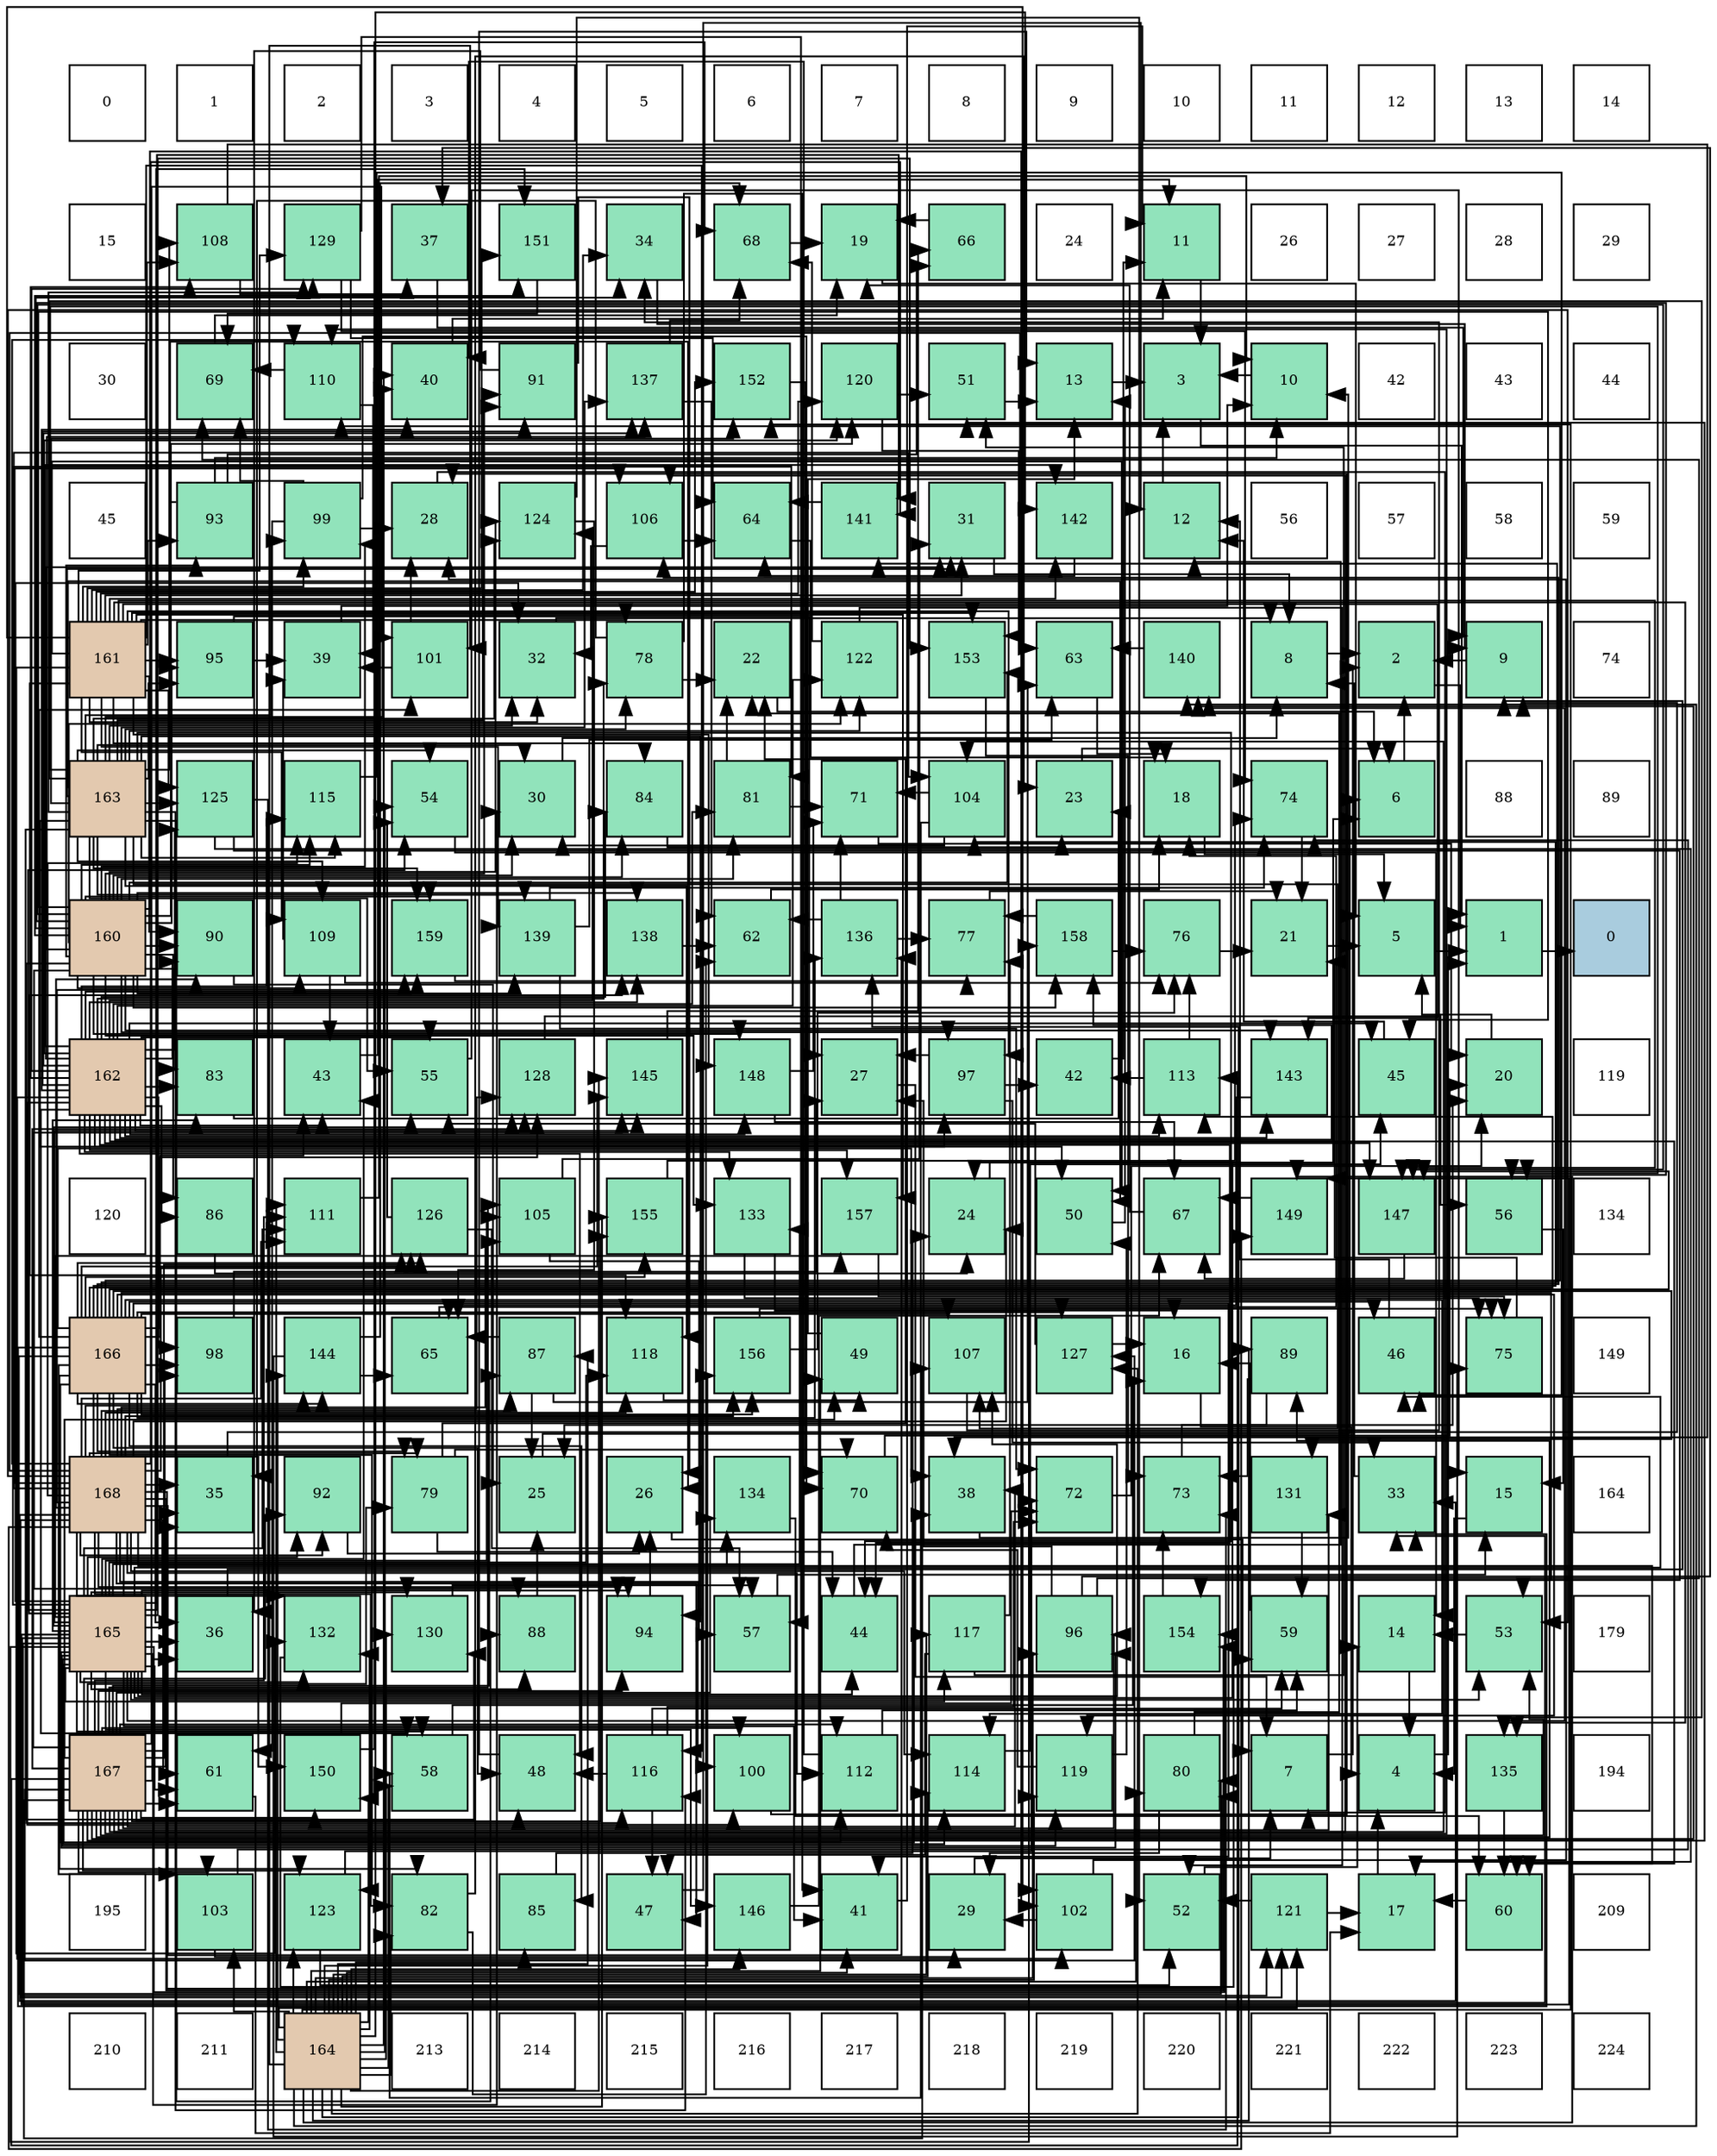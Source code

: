 digraph layout{
 rankdir=TB;
 splines=ortho;
 node [style=filled shape=square fixedsize=true width=0.6];
0[label="0", fontsize=8, fillcolor="#ffffff"];
1[label="1", fontsize=8, fillcolor="#ffffff"];
2[label="2", fontsize=8, fillcolor="#ffffff"];
3[label="3", fontsize=8, fillcolor="#ffffff"];
4[label="4", fontsize=8, fillcolor="#ffffff"];
5[label="5", fontsize=8, fillcolor="#ffffff"];
6[label="6", fontsize=8, fillcolor="#ffffff"];
7[label="7", fontsize=8, fillcolor="#ffffff"];
8[label="8", fontsize=8, fillcolor="#ffffff"];
9[label="9", fontsize=8, fillcolor="#ffffff"];
10[label="10", fontsize=8, fillcolor="#ffffff"];
11[label="11", fontsize=8, fillcolor="#ffffff"];
12[label="12", fontsize=8, fillcolor="#ffffff"];
13[label="13", fontsize=8, fillcolor="#ffffff"];
14[label="14", fontsize=8, fillcolor="#ffffff"];
15[label="15", fontsize=8, fillcolor="#ffffff"];
16[label="108", fontsize=8, fillcolor="#91e3bb"];
17[label="129", fontsize=8, fillcolor="#91e3bb"];
18[label="37", fontsize=8, fillcolor="#91e3bb"];
19[label="151", fontsize=8, fillcolor="#91e3bb"];
20[label="34", fontsize=8, fillcolor="#91e3bb"];
21[label="68", fontsize=8, fillcolor="#91e3bb"];
22[label="19", fontsize=8, fillcolor="#91e3bb"];
23[label="66", fontsize=8, fillcolor="#91e3bb"];
24[label="24", fontsize=8, fillcolor="#ffffff"];
25[label="11", fontsize=8, fillcolor="#91e3bb"];
26[label="26", fontsize=8, fillcolor="#ffffff"];
27[label="27", fontsize=8, fillcolor="#ffffff"];
28[label="28", fontsize=8, fillcolor="#ffffff"];
29[label="29", fontsize=8, fillcolor="#ffffff"];
30[label="30", fontsize=8, fillcolor="#ffffff"];
31[label="69", fontsize=8, fillcolor="#91e3bb"];
32[label="110", fontsize=8, fillcolor="#91e3bb"];
33[label="40", fontsize=8, fillcolor="#91e3bb"];
34[label="91", fontsize=8, fillcolor="#91e3bb"];
35[label="137", fontsize=8, fillcolor="#91e3bb"];
36[label="152", fontsize=8, fillcolor="#91e3bb"];
37[label="120", fontsize=8, fillcolor="#91e3bb"];
38[label="51", fontsize=8, fillcolor="#91e3bb"];
39[label="13", fontsize=8, fillcolor="#91e3bb"];
40[label="3", fontsize=8, fillcolor="#91e3bb"];
41[label="10", fontsize=8, fillcolor="#91e3bb"];
42[label="42", fontsize=8, fillcolor="#ffffff"];
43[label="43", fontsize=8, fillcolor="#ffffff"];
44[label="44", fontsize=8, fillcolor="#ffffff"];
45[label="45", fontsize=8, fillcolor="#ffffff"];
46[label="93", fontsize=8, fillcolor="#91e3bb"];
47[label="99", fontsize=8, fillcolor="#91e3bb"];
48[label="28", fontsize=8, fillcolor="#91e3bb"];
49[label="124", fontsize=8, fillcolor="#91e3bb"];
50[label="106", fontsize=8, fillcolor="#91e3bb"];
51[label="64", fontsize=8, fillcolor="#91e3bb"];
52[label="141", fontsize=8, fillcolor="#91e3bb"];
53[label="31", fontsize=8, fillcolor="#91e3bb"];
54[label="142", fontsize=8, fillcolor="#91e3bb"];
55[label="12", fontsize=8, fillcolor="#91e3bb"];
56[label="56", fontsize=8, fillcolor="#ffffff"];
57[label="57", fontsize=8, fillcolor="#ffffff"];
58[label="58", fontsize=8, fillcolor="#ffffff"];
59[label="59", fontsize=8, fillcolor="#ffffff"];
60[label="161", fontsize=8, fillcolor="#e3c9af"];
61[label="95", fontsize=8, fillcolor="#91e3bb"];
62[label="39", fontsize=8, fillcolor="#91e3bb"];
63[label="101", fontsize=8, fillcolor="#91e3bb"];
64[label="32", fontsize=8, fillcolor="#91e3bb"];
65[label="78", fontsize=8, fillcolor="#91e3bb"];
66[label="22", fontsize=8, fillcolor="#91e3bb"];
67[label="122", fontsize=8, fillcolor="#91e3bb"];
68[label="153", fontsize=8, fillcolor="#91e3bb"];
69[label="63", fontsize=8, fillcolor="#91e3bb"];
70[label="140", fontsize=8, fillcolor="#91e3bb"];
71[label="8", fontsize=8, fillcolor="#91e3bb"];
72[label="2", fontsize=8, fillcolor="#91e3bb"];
73[label="9", fontsize=8, fillcolor="#91e3bb"];
74[label="74", fontsize=8, fillcolor="#ffffff"];
75[label="163", fontsize=8, fillcolor="#e3c9af"];
76[label="125", fontsize=8, fillcolor="#91e3bb"];
77[label="115", fontsize=8, fillcolor="#91e3bb"];
78[label="54", fontsize=8, fillcolor="#91e3bb"];
79[label="30", fontsize=8, fillcolor="#91e3bb"];
80[label="84", fontsize=8, fillcolor="#91e3bb"];
81[label="81", fontsize=8, fillcolor="#91e3bb"];
82[label="71", fontsize=8, fillcolor="#91e3bb"];
83[label="104", fontsize=8, fillcolor="#91e3bb"];
84[label="23", fontsize=8, fillcolor="#91e3bb"];
85[label="18", fontsize=8, fillcolor="#91e3bb"];
86[label="74", fontsize=8, fillcolor="#91e3bb"];
87[label="6", fontsize=8, fillcolor="#91e3bb"];
88[label="88", fontsize=8, fillcolor="#ffffff"];
89[label="89", fontsize=8, fillcolor="#ffffff"];
90[label="160", fontsize=8, fillcolor="#e3c9af"];
91[label="90", fontsize=8, fillcolor="#91e3bb"];
92[label="109", fontsize=8, fillcolor="#91e3bb"];
93[label="159", fontsize=8, fillcolor="#91e3bb"];
94[label="139", fontsize=8, fillcolor="#91e3bb"];
95[label="138", fontsize=8, fillcolor="#91e3bb"];
96[label="62", fontsize=8, fillcolor="#91e3bb"];
97[label="136", fontsize=8, fillcolor="#91e3bb"];
98[label="77", fontsize=8, fillcolor="#91e3bb"];
99[label="158", fontsize=8, fillcolor="#91e3bb"];
100[label="76", fontsize=8, fillcolor="#91e3bb"];
101[label="21", fontsize=8, fillcolor="#91e3bb"];
102[label="5", fontsize=8, fillcolor="#91e3bb"];
103[label="1", fontsize=8, fillcolor="#91e3bb"];
104[label="0", fontsize=8, fillcolor="#a9ccde"];
105[label="162", fontsize=8, fillcolor="#e3c9af"];
106[label="83", fontsize=8, fillcolor="#91e3bb"];
107[label="43", fontsize=8, fillcolor="#91e3bb"];
108[label="55", fontsize=8, fillcolor="#91e3bb"];
109[label="128", fontsize=8, fillcolor="#91e3bb"];
110[label="145", fontsize=8, fillcolor="#91e3bb"];
111[label="148", fontsize=8, fillcolor="#91e3bb"];
112[label="27", fontsize=8, fillcolor="#91e3bb"];
113[label="97", fontsize=8, fillcolor="#91e3bb"];
114[label="42", fontsize=8, fillcolor="#91e3bb"];
115[label="113", fontsize=8, fillcolor="#91e3bb"];
116[label="143", fontsize=8, fillcolor="#91e3bb"];
117[label="45", fontsize=8, fillcolor="#91e3bb"];
118[label="20", fontsize=8, fillcolor="#91e3bb"];
119[label="119", fontsize=8, fillcolor="#ffffff"];
120[label="120", fontsize=8, fillcolor="#ffffff"];
121[label="86", fontsize=8, fillcolor="#91e3bb"];
122[label="111", fontsize=8, fillcolor="#91e3bb"];
123[label="126", fontsize=8, fillcolor="#91e3bb"];
124[label="105", fontsize=8, fillcolor="#91e3bb"];
125[label="155", fontsize=8, fillcolor="#91e3bb"];
126[label="133", fontsize=8, fillcolor="#91e3bb"];
127[label="157", fontsize=8, fillcolor="#91e3bb"];
128[label="24", fontsize=8, fillcolor="#91e3bb"];
129[label="50", fontsize=8, fillcolor="#91e3bb"];
130[label="67", fontsize=8, fillcolor="#91e3bb"];
131[label="149", fontsize=8, fillcolor="#91e3bb"];
132[label="147", fontsize=8, fillcolor="#91e3bb"];
133[label="56", fontsize=8, fillcolor="#91e3bb"];
134[label="134", fontsize=8, fillcolor="#ffffff"];
135[label="166", fontsize=8, fillcolor="#e3c9af"];
136[label="98", fontsize=8, fillcolor="#91e3bb"];
137[label="144", fontsize=8, fillcolor="#91e3bb"];
138[label="65", fontsize=8, fillcolor="#91e3bb"];
139[label="87", fontsize=8, fillcolor="#91e3bb"];
140[label="118", fontsize=8, fillcolor="#91e3bb"];
141[label="156", fontsize=8, fillcolor="#91e3bb"];
142[label="49", fontsize=8, fillcolor="#91e3bb"];
143[label="107", fontsize=8, fillcolor="#91e3bb"];
144[label="127", fontsize=8, fillcolor="#91e3bb"];
145[label="16", fontsize=8, fillcolor="#91e3bb"];
146[label="89", fontsize=8, fillcolor="#91e3bb"];
147[label="46", fontsize=8, fillcolor="#91e3bb"];
148[label="75", fontsize=8, fillcolor="#91e3bb"];
149[label="149", fontsize=8, fillcolor="#ffffff"];
150[label="168", fontsize=8, fillcolor="#e3c9af"];
151[label="35", fontsize=8, fillcolor="#91e3bb"];
152[label="92", fontsize=8, fillcolor="#91e3bb"];
153[label="79", fontsize=8, fillcolor="#91e3bb"];
154[label="25", fontsize=8, fillcolor="#91e3bb"];
155[label="26", fontsize=8, fillcolor="#91e3bb"];
156[label="134", fontsize=8, fillcolor="#91e3bb"];
157[label="70", fontsize=8, fillcolor="#91e3bb"];
158[label="38", fontsize=8, fillcolor="#91e3bb"];
159[label="72", fontsize=8, fillcolor="#91e3bb"];
160[label="73", fontsize=8, fillcolor="#91e3bb"];
161[label="131", fontsize=8, fillcolor="#91e3bb"];
162[label="33", fontsize=8, fillcolor="#91e3bb"];
163[label="15", fontsize=8, fillcolor="#91e3bb"];
164[label="164", fontsize=8, fillcolor="#ffffff"];
165[label="165", fontsize=8, fillcolor="#e3c9af"];
166[label="36", fontsize=8, fillcolor="#91e3bb"];
167[label="132", fontsize=8, fillcolor="#91e3bb"];
168[label="130", fontsize=8, fillcolor="#91e3bb"];
169[label="88", fontsize=8, fillcolor="#91e3bb"];
170[label="94", fontsize=8, fillcolor="#91e3bb"];
171[label="57", fontsize=8, fillcolor="#91e3bb"];
172[label="44", fontsize=8, fillcolor="#91e3bb"];
173[label="117", fontsize=8, fillcolor="#91e3bb"];
174[label="96", fontsize=8, fillcolor="#91e3bb"];
175[label="154", fontsize=8, fillcolor="#91e3bb"];
176[label="59", fontsize=8, fillcolor="#91e3bb"];
177[label="14", fontsize=8, fillcolor="#91e3bb"];
178[label="53", fontsize=8, fillcolor="#91e3bb"];
179[label="179", fontsize=8, fillcolor="#ffffff"];
180[label="167", fontsize=8, fillcolor="#e3c9af"];
181[label="61", fontsize=8, fillcolor="#91e3bb"];
182[label="150", fontsize=8, fillcolor="#91e3bb"];
183[label="58", fontsize=8, fillcolor="#91e3bb"];
184[label="48", fontsize=8, fillcolor="#91e3bb"];
185[label="116", fontsize=8, fillcolor="#91e3bb"];
186[label="100", fontsize=8, fillcolor="#91e3bb"];
187[label="112", fontsize=8, fillcolor="#91e3bb"];
188[label="114", fontsize=8, fillcolor="#91e3bb"];
189[label="119", fontsize=8, fillcolor="#91e3bb"];
190[label="80", fontsize=8, fillcolor="#91e3bb"];
191[label="7", fontsize=8, fillcolor="#91e3bb"];
192[label="4", fontsize=8, fillcolor="#91e3bb"];
193[label="135", fontsize=8, fillcolor="#91e3bb"];
194[label="194", fontsize=8, fillcolor="#ffffff"];
195[label="195", fontsize=8, fillcolor="#ffffff"];
196[label="103", fontsize=8, fillcolor="#91e3bb"];
197[label="123", fontsize=8, fillcolor="#91e3bb"];
198[label="82", fontsize=8, fillcolor="#91e3bb"];
199[label="85", fontsize=8, fillcolor="#91e3bb"];
200[label="47", fontsize=8, fillcolor="#91e3bb"];
201[label="146", fontsize=8, fillcolor="#91e3bb"];
202[label="41", fontsize=8, fillcolor="#91e3bb"];
203[label="29", fontsize=8, fillcolor="#91e3bb"];
204[label="102", fontsize=8, fillcolor="#91e3bb"];
205[label="52", fontsize=8, fillcolor="#91e3bb"];
206[label="121", fontsize=8, fillcolor="#91e3bb"];
207[label="17", fontsize=8, fillcolor="#91e3bb"];
208[label="60", fontsize=8, fillcolor="#91e3bb"];
209[label="209", fontsize=8, fillcolor="#ffffff"];
210[label="210", fontsize=8, fillcolor="#ffffff"];
211[label="211", fontsize=8, fillcolor="#ffffff"];
212[label="164", fontsize=8, fillcolor="#e3c9af"];
213[label="213", fontsize=8, fillcolor="#ffffff"];
214[label="214", fontsize=8, fillcolor="#ffffff"];
215[label="215", fontsize=8, fillcolor="#ffffff"];
216[label="216", fontsize=8, fillcolor="#ffffff"];
217[label="217", fontsize=8, fillcolor="#ffffff"];
218[label="218", fontsize=8, fillcolor="#ffffff"];
219[label="219", fontsize=8, fillcolor="#ffffff"];
220[label="220", fontsize=8, fillcolor="#ffffff"];
221[label="221", fontsize=8, fillcolor="#ffffff"];
222[label="222", fontsize=8, fillcolor="#ffffff"];
223[label="223", fontsize=8, fillcolor="#ffffff"];
224[label="224", fontsize=8, fillcolor="#ffffff"];
edge [constraint=false, style=vis];103 -> 104;
72 -> 103;
40 -> 103;
192 -> 103;
102 -> 103;
87 -> 72;
191 -> 72;
71 -> 72;
73 -> 72;
41 -> 40;
25 -> 40;
55 -> 40;
39 -> 40;
177 -> 192;
163 -> 192;
145 -> 192;
207 -> 192;
85 -> 102;
22 -> 102;
118 -> 102;
101 -> 102;
66 -> 87;
84 -> 87;
128 -> 87;
154 -> 87;
155 -> 191;
112 -> 191;
48 -> 191;
203 -> 191;
79 -> 71;
53 -> 71;
64 -> 71;
162 -> 71;
20 -> 73;
151 -> 73;
166 -> 73;
18 -> 73;
158 -> 41;
62 -> 41;
33 -> 25;
202 -> 25;
114 -> 25;
107 -> 25;
172 -> 55;
117 -> 55;
147 -> 55;
200 -> 55;
184 -> 39;
142 -> 39;
129 -> 39;
38 -> 39;
205 -> 177;
178 -> 177;
78 -> 177;
108 -> 163;
133 -> 163;
171 -> 163;
183 -> 145;
176 -> 145;
208 -> 207;
181 -> 207;
96 -> 85;
69 -> 85;
51 -> 85;
138 -> 85;
23 -> 22;
130 -> 22;
21 -> 22;
31 -> 22;
157 -> 118;
82 -> 118;
159 -> 118;
160 -> 118;
86 -> 101;
148 -> 101;
100 -> 101;
98 -> 101;
65 -> 66;
65 -> 151;
65 -> 202;
153 -> 66;
153 -> 172;
153 -> 157;
190 -> 66;
190 -> 203;
81 -> 66;
81 -> 82;
198 -> 84;
198 -> 96;
106 -> 84;
80 -> 84;
199 -> 128;
121 -> 128;
139 -> 154;
139 -> 69;
139 -> 138;
169 -> 154;
146 -> 154;
146 -> 160;
91 -> 154;
34 -> 155;
34 -> 166;
152 -> 155;
46 -> 41;
46 -> 155;
46 -> 23;
170 -> 155;
61 -> 112;
61 -> 62;
174 -> 112;
174 -> 18;
174 -> 31;
113 -> 112;
113 -> 162;
113 -> 114;
136 -> 112;
47 -> 48;
47 -> 181;
47 -> 31;
47 -> 157;
186 -> 48;
63 -> 48;
63 -> 62;
204 -> 48;
204 -> 203;
196 -> 203;
196 -> 86;
83 -> 79;
83 -> 183;
83 -> 82;
124 -> 53;
124 -> 171;
50 -> 64;
50 -> 51;
143 -> 20;
16 -> 18;
16 -> 158;
92 -> 62;
92 -> 107;
92 -> 100;
32 -> 62;
32 -> 31;
122 -> 41;
187 -> 33;
187 -> 176;
115 -> 114;
115 -> 100;
188 -> 117;
77 -> 147;
185 -> 200;
185 -> 184;
185 -> 176;
185 -> 159;
173 -> 200;
173 -> 38;
173 -> 98;
140 -> 142;
189 -> 129;
189 -> 157;
37 -> 38;
37 -> 69;
206 -> 207;
206 -> 205;
67 -> 205;
67 -> 21;
197 -> 205;
197 -> 159;
49 -> 205;
49 -> 138;
76 -> 207;
76 -> 178;
76 -> 160;
123 -> 78;
123 -> 171;
144 -> 145;
144 -> 108;
109 -> 133;
17 -> 171;
17 -> 51;
17 -> 86;
168 -> 171;
161 -> 176;
167 -> 176;
126 -> 145;
126 -> 148;
156 -> 208;
193 -> 208;
97 -> 96;
97 -> 82;
97 -> 98;
35 -> 96;
35 -> 21;
95 -> 96;
94 -> 69;
94 -> 159;
94 -> 86;
70 -> 69;
52 -> 51;
54 -> 51;
116 -> 138;
137 -> 138;
137 -> 21;
137 -> 148;
110 -> 23;
201 -> 130;
132 -> 130;
111 -> 130;
111 -> 82;
131 -> 130;
182 -> 21;
182 -> 159;
19 -> 31;
36 -> 157;
68 -> 160;
175 -> 160;
125 -> 86;
141 -> 148;
141 -> 100;
127 -> 148;
99 -> 100;
99 -> 98;
93 -> 98;
90 -> 79;
90 -> 20;
90 -> 117;
90 -> 133;
90 -> 81;
90 -> 106;
90 -> 80;
90 -> 121;
90 -> 169;
90 -> 91;
90 -> 34;
90 -> 46;
90 -> 61;
90 -> 113;
90 -> 47;
90 -> 204;
90 -> 92;
90 -> 77;
90 -> 185;
90 -> 37;
90 -> 67;
90 -> 49;
90 -> 126;
90 -> 35;
90 -> 95;
90 -> 94;
90 -> 116;
90 -> 132;
90 -> 111;
90 -> 19;
90 -> 68;
90 -> 99;
90 -> 93;
60 -> 53;
60 -> 64;
60 -> 20;
60 -> 129;
60 -> 65;
60 -> 80;
60 -> 91;
60 -> 46;
60 -> 61;
60 -> 113;
60 -> 47;
60 -> 204;
60 -> 16;
60 -> 92;
60 -> 185;
60 -> 140;
60 -> 37;
60 -> 76;
60 -> 17;
60 -> 167;
60 -> 193;
60 -> 94;
60 -> 54;
60 -> 116;
60 -> 132;
60 -> 111;
60 -> 19;
60 -> 36;
60 -> 68;
60 -> 127;
105 -> 53;
105 -> 33;
105 -> 107;
105 -> 172;
105 -> 117;
105 -> 184;
105 -> 129;
105 -> 108;
105 -> 183;
105 -> 208;
105 -> 65;
105 -> 81;
105 -> 106;
105 -> 80;
105 -> 121;
105 -> 91;
105 -> 34;
105 -> 136;
105 -> 186;
105 -> 204;
105 -> 16;
105 -> 115;
105 -> 77;
105 -> 37;
105 -> 67;
105 -> 49;
105 -> 76;
105 -> 17;
105 -> 126;
105 -> 35;
105 -> 95;
105 -> 54;
105 -> 116;
105 -> 110;
105 -> 132;
105 -> 111;
105 -> 127;
105 -> 99;
105 -> 93;
75 -> 79;
75 -> 53;
75 -> 64;
75 -> 33;
75 -> 172;
75 -> 129;
75 -> 78;
75 -> 108;
75 -> 133;
75 -> 65;
75 -> 169;
75 -> 34;
75 -> 170;
75 -> 61;
75 -> 113;
75 -> 47;
75 -> 143;
75 -> 16;
75 -> 92;
75 -> 77;
75 -> 185;
75 -> 140;
75 -> 67;
75 -> 49;
75 -> 76;
75 -> 17;
75 -> 168;
75 -> 193;
75 -> 35;
75 -> 94;
75 -> 36;
75 -> 93;
212 -> 33;
212 -> 202;
212 -> 142;
212 -> 78;
212 -> 183;
212 -> 190;
212 -> 198;
212 -> 199;
212 -> 139;
212 -> 146;
212 -> 174;
212 -> 63;
212 -> 196;
212 -> 122;
212 -> 188;
212 -> 173;
212 -> 189;
212 -> 206;
212 -> 197;
212 -> 144;
212 -> 168;
212 -> 167;
212 -> 97;
212 -> 70;
212 -> 54;
212 -> 137;
212 -> 110;
212 -> 201;
212 -> 131;
212 -> 182;
212 -> 36;
212 -> 125;
212 -> 141;
165 -> 128;
165 -> 79;
165 -> 64;
165 -> 162;
165 -> 151;
165 -> 166;
165 -> 158;
165 -> 202;
165 -> 107;
165 -> 172;
165 -> 147;
165 -> 178;
165 -> 78;
165 -> 108;
165 -> 183;
165 -> 181;
165 -> 81;
165 -> 106;
165 -> 169;
165 -> 152;
165 -> 170;
165 -> 174;
165 -> 124;
165 -> 143;
165 -> 122;
165 -> 188;
165 -> 173;
165 -> 140;
165 -> 189;
165 -> 206;
165 -> 109;
165 -> 168;
165 -> 167;
165 -> 126;
165 -> 156;
165 -> 95;
165 -> 70;
165 -> 52;
165 -> 201;
165 -> 131;
165 -> 19;
165 -> 68;
165 -> 175;
165 -> 127;
165 -> 99;
135 -> 162;
135 -> 166;
135 -> 158;
135 -> 202;
135 -> 107;
135 -> 147;
135 -> 184;
135 -> 153;
135 -> 190;
135 -> 198;
135 -> 199;
135 -> 136;
135 -> 63;
135 -> 196;
135 -> 83;
135 -> 50;
135 -> 143;
135 -> 32;
135 -> 187;
135 -> 115;
135 -> 188;
135 -> 189;
135 -> 197;
135 -> 123;
135 -> 144;
135 -> 109;
135 -> 161;
135 -> 97;
135 -> 52;
135 -> 137;
135 -> 110;
135 -> 132;
135 -> 182;
135 -> 175;
135 -> 125;
135 -> 141;
180 -> 151;
180 -> 166;
180 -> 158;
180 -> 184;
180 -> 142;
180 -> 38;
180 -> 178;
180 -> 181;
180 -> 153;
180 -> 139;
180 -> 146;
180 -> 152;
180 -> 170;
180 -> 174;
180 -> 136;
180 -> 186;
180 -> 63;
180 -> 196;
180 -> 83;
180 -> 124;
180 -> 50;
180 -> 143;
180 -> 32;
180 -> 122;
180 -> 187;
180 -> 115;
180 -> 197;
180 -> 123;
180 -> 144;
180 -> 109;
180 -> 161;
180 -> 156;
180 -> 70;
180 -> 110;
180 -> 182;
180 -> 125;
150 -> 128;
150 -> 162;
150 -> 151;
150 -> 200;
150 -> 178;
150 -> 208;
150 -> 181;
150 -> 153;
150 -> 190;
150 -> 198;
150 -> 139;
150 -> 91;
150 -> 152;
150 -> 170;
150 -> 186;
150 -> 83;
150 -> 124;
150 -> 50;
150 -> 32;
150 -> 122;
150 -> 187;
150 -> 188;
150 -> 77;
150 -> 140;
150 -> 206;
150 -> 123;
150 -> 109;
150 -> 167;
150 -> 97;
150 -> 52;
150 -> 137;
150 -> 131;
150 -> 68;
150 -> 175;
150 -> 141;
150 -> 93;
edge [constraint=true, style=invis];
0 -> 15 -> 30 -> 45 -> 60 -> 75 -> 90 -> 105 -> 120 -> 135 -> 150 -> 165 -> 180 -> 195 -> 210;
1 -> 16 -> 31 -> 46 -> 61 -> 76 -> 91 -> 106 -> 121 -> 136 -> 151 -> 166 -> 181 -> 196 -> 211;
2 -> 17 -> 32 -> 47 -> 62 -> 77 -> 92 -> 107 -> 122 -> 137 -> 152 -> 167 -> 182 -> 197 -> 212;
3 -> 18 -> 33 -> 48 -> 63 -> 78 -> 93 -> 108 -> 123 -> 138 -> 153 -> 168 -> 183 -> 198 -> 213;
4 -> 19 -> 34 -> 49 -> 64 -> 79 -> 94 -> 109 -> 124 -> 139 -> 154 -> 169 -> 184 -> 199 -> 214;
5 -> 20 -> 35 -> 50 -> 65 -> 80 -> 95 -> 110 -> 125 -> 140 -> 155 -> 170 -> 185 -> 200 -> 215;
6 -> 21 -> 36 -> 51 -> 66 -> 81 -> 96 -> 111 -> 126 -> 141 -> 156 -> 171 -> 186 -> 201 -> 216;
7 -> 22 -> 37 -> 52 -> 67 -> 82 -> 97 -> 112 -> 127 -> 142 -> 157 -> 172 -> 187 -> 202 -> 217;
8 -> 23 -> 38 -> 53 -> 68 -> 83 -> 98 -> 113 -> 128 -> 143 -> 158 -> 173 -> 188 -> 203 -> 218;
9 -> 24 -> 39 -> 54 -> 69 -> 84 -> 99 -> 114 -> 129 -> 144 -> 159 -> 174 -> 189 -> 204 -> 219;
10 -> 25 -> 40 -> 55 -> 70 -> 85 -> 100 -> 115 -> 130 -> 145 -> 160 -> 175 -> 190 -> 205 -> 220;
11 -> 26 -> 41 -> 56 -> 71 -> 86 -> 101 -> 116 -> 131 -> 146 -> 161 -> 176 -> 191 -> 206 -> 221;
12 -> 27 -> 42 -> 57 -> 72 -> 87 -> 102 -> 117 -> 132 -> 147 -> 162 -> 177 -> 192 -> 207 -> 222;
13 -> 28 -> 43 -> 58 -> 73 -> 88 -> 103 -> 118 -> 133 -> 148 -> 163 -> 178 -> 193 -> 208 -> 223;
14 -> 29 -> 44 -> 59 -> 74 -> 89 -> 104 -> 119 -> 134 -> 149 -> 164 -> 179 -> 194 -> 209 -> 224;
rank = same {0 -> 1 -> 2 -> 3 -> 4 -> 5 -> 6 -> 7 -> 8 -> 9 -> 10 -> 11 -> 12 -> 13 -> 14};
rank = same {15 -> 16 -> 17 -> 18 -> 19 -> 20 -> 21 -> 22 -> 23 -> 24 -> 25 -> 26 -> 27 -> 28 -> 29};
rank = same {30 -> 31 -> 32 -> 33 -> 34 -> 35 -> 36 -> 37 -> 38 -> 39 -> 40 -> 41 -> 42 -> 43 -> 44};
rank = same {45 -> 46 -> 47 -> 48 -> 49 -> 50 -> 51 -> 52 -> 53 -> 54 -> 55 -> 56 -> 57 -> 58 -> 59};
rank = same {60 -> 61 -> 62 -> 63 -> 64 -> 65 -> 66 -> 67 -> 68 -> 69 -> 70 -> 71 -> 72 -> 73 -> 74};
rank = same {75 -> 76 -> 77 -> 78 -> 79 -> 80 -> 81 -> 82 -> 83 -> 84 -> 85 -> 86 -> 87 -> 88 -> 89};
rank = same {90 -> 91 -> 92 -> 93 -> 94 -> 95 -> 96 -> 97 -> 98 -> 99 -> 100 -> 101 -> 102 -> 103 -> 104};
rank = same {105 -> 106 -> 107 -> 108 -> 109 -> 110 -> 111 -> 112 -> 113 -> 114 -> 115 -> 116 -> 117 -> 118 -> 119};
rank = same {120 -> 121 -> 122 -> 123 -> 124 -> 125 -> 126 -> 127 -> 128 -> 129 -> 130 -> 131 -> 132 -> 133 -> 134};
rank = same {135 -> 136 -> 137 -> 138 -> 139 -> 140 -> 141 -> 142 -> 143 -> 144 -> 145 -> 146 -> 147 -> 148 -> 149};
rank = same {150 -> 151 -> 152 -> 153 -> 154 -> 155 -> 156 -> 157 -> 158 -> 159 -> 160 -> 161 -> 162 -> 163 -> 164};
rank = same {165 -> 166 -> 167 -> 168 -> 169 -> 170 -> 171 -> 172 -> 173 -> 174 -> 175 -> 176 -> 177 -> 178 -> 179};
rank = same {180 -> 181 -> 182 -> 183 -> 184 -> 185 -> 186 -> 187 -> 188 -> 189 -> 190 -> 191 -> 192 -> 193 -> 194};
rank = same {195 -> 196 -> 197 -> 198 -> 199 -> 200 -> 201 -> 202 -> 203 -> 204 -> 205 -> 206 -> 207 -> 208 -> 209};
rank = same {210 -> 211 -> 212 -> 213 -> 214 -> 215 -> 216 -> 217 -> 218 -> 219 -> 220 -> 221 -> 222 -> 223 -> 224};
}